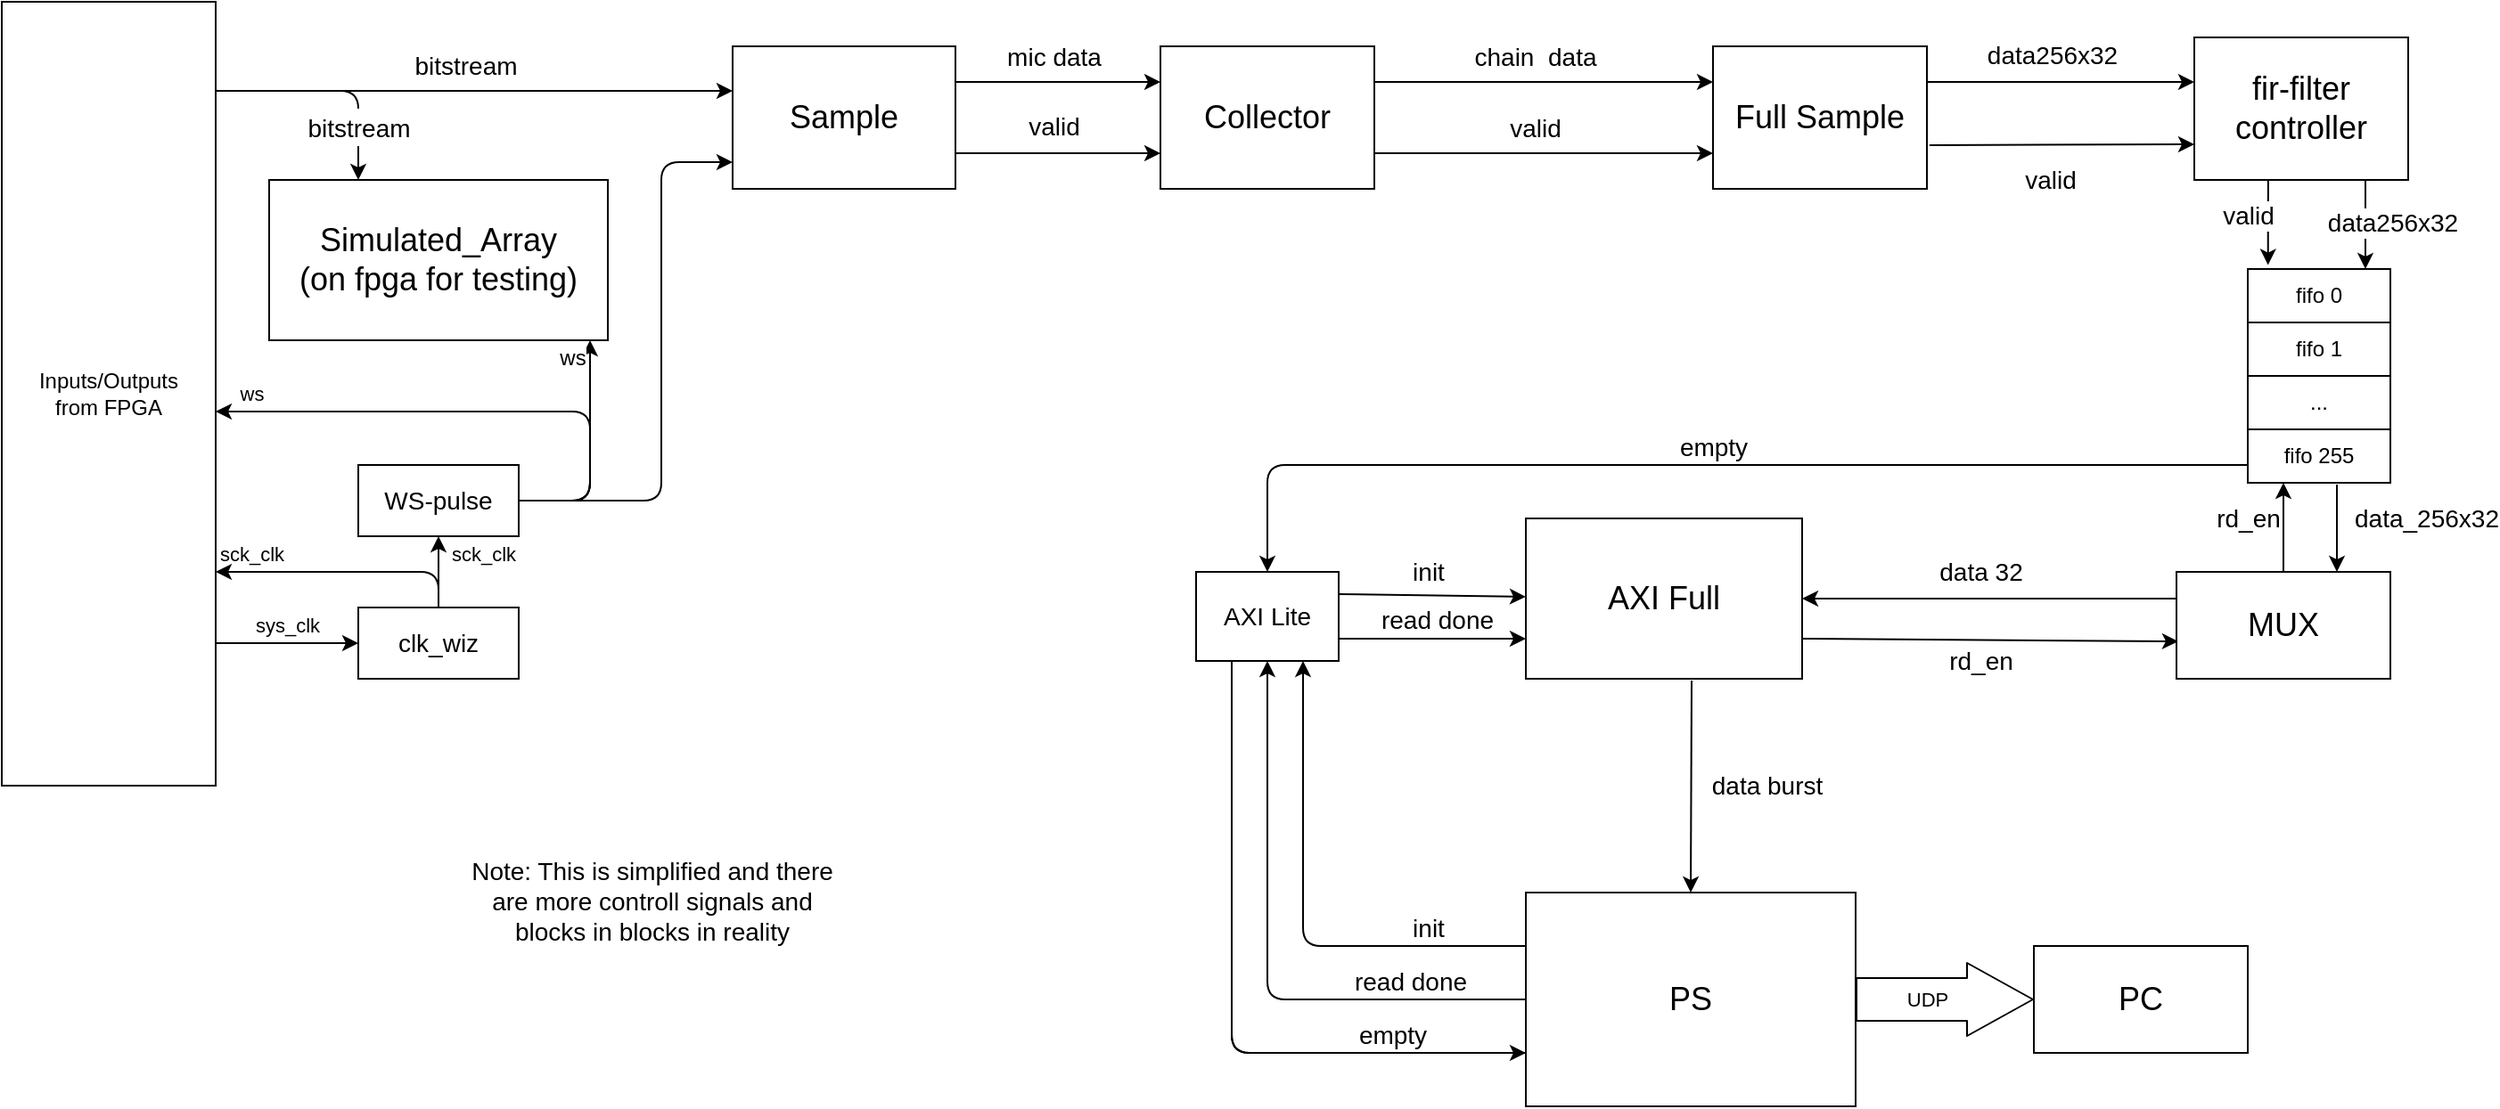 <mxfile>
    <diagram id="rj3nuSdlVzhrPewR49WO" name="Page-1">
        <mxGraphModel dx="1256" dy="1040" grid="1" gridSize="10" guides="1" tooltips="1" connect="1" arrows="1" fold="1" page="1" pageScale="1" pageWidth="827" pageHeight="1169" math="0" shadow="0">
            <root>
                <mxCell id="0"/>
                <mxCell id="1" parent="0"/>
                <mxCell id="17" value="&lt;font style=&quot;font-size: 14px;&quot;&gt;bitstream&lt;/font&gt;" style="edgeStyle=none;html=1;fontSize=18;" parent="1" edge="1">
                    <mxGeometry x="0.538" relative="1" as="geometry">
                        <mxPoint as="offset"/>
                        <mxPoint x="140" y="70" as="sourcePoint"/>
                        <mxPoint x="220" y="120" as="targetPoint"/>
                        <Array as="points">
                            <mxPoint x="220" y="70"/>
                        </Array>
                    </mxGeometry>
                </mxCell>
                <mxCell id="2" value="&lt;font style=&quot;font-size: 18px;&quot;&gt;Simulated_Array&lt;br&gt;(on fpga for testing)&lt;br&gt;&lt;/font&gt;" style="whiteSpace=wrap;html=1;" parent="1" vertex="1">
                    <mxGeometry x="170" y="120" width="190" height="90" as="geometry"/>
                </mxCell>
                <mxCell id="21" value="&lt;font style=&quot;font-size: 14px;&quot;&gt;chain&amp;nbsp; data&lt;/font&gt;" style="edgeStyle=none;html=1;exitX=1;exitY=0.25;exitDx=0;exitDy=0;entryX=0;entryY=0.25;entryDx=0;entryDy=0;fontSize=18;" parent="1" source="3" target="4" edge="1">
                    <mxGeometry x="-0.053" y="15" relative="1" as="geometry">
                        <mxPoint as="offset"/>
                    </mxGeometry>
                </mxCell>
                <mxCell id="22" value="&lt;font style=&quot;font-size: 14px;&quot;&gt;valid&lt;/font&gt;" style="edgeStyle=none;html=1;exitX=1;exitY=0.75;exitDx=0;exitDy=0;entryX=0;entryY=0.75;entryDx=0;entryDy=0;fontSize=18;" parent="1" source="3" target="4" edge="1">
                    <mxGeometry x="-0.053" y="15" relative="1" as="geometry">
                        <mxPoint as="offset"/>
                    </mxGeometry>
                </mxCell>
                <mxCell id="3" value="&lt;font style=&quot;font-size: 18px;&quot;&gt;Collector&lt;/font&gt;" style="whiteSpace=wrap;html=1;" parent="1" vertex="1">
                    <mxGeometry x="670" y="45" width="120" height="80" as="geometry"/>
                </mxCell>
                <mxCell id="41" value="valid" style="edgeStyle=none;html=1;exitX=1.012;exitY=0.693;exitDx=0;exitDy=0;entryX=0;entryY=0.75;entryDx=0;entryDy=0;fontSize=14;startArrow=none;startFill=0;endArrow=classic;endFill=1;exitPerimeter=0;" parent="1" source="4" target="99" edge="1">
                    <mxGeometry x="-0.091" y="-20" relative="1" as="geometry">
                        <mxPoint as="offset"/>
                    </mxGeometry>
                </mxCell>
                <mxCell id="4" value="&lt;font style=&quot;font-size: 18px;&quot;&gt;Full Sample&lt;/font&gt;" style="whiteSpace=wrap;html=1;" parent="1" vertex="1">
                    <mxGeometry x="980" y="45" width="120" height="80" as="geometry"/>
                </mxCell>
                <mxCell id="19" value="&lt;font style=&quot;font-size: 14px;&quot;&gt;mic data&lt;/font&gt;" style="edgeStyle=none;html=1;exitX=1;exitY=0.25;exitDx=0;exitDy=0;entryX=0;entryY=0.25;entryDx=0;entryDy=0;fontSize=18;" parent="1" source="5" target="3" edge="1">
                    <mxGeometry x="-0.043" y="15" relative="1" as="geometry">
                        <mxPoint as="offset"/>
                    </mxGeometry>
                </mxCell>
                <mxCell id="lgiAlKTWV0E-R-t-R4fU-114" value="valid" style="edgeStyle=none;html=1;exitX=1;exitY=0.75;exitDx=0;exitDy=0;entryX=0;entryY=0.75;entryDx=0;entryDy=0;fontSize=14;startArrow=none;startFill=0;endArrow=classic;endFill=1;" parent="1" source="5" target="3" edge="1">
                    <mxGeometry x="-0.043" y="15" relative="1" as="geometry">
                        <mxPoint as="offset"/>
                    </mxGeometry>
                </mxCell>
                <mxCell id="5" value="&lt;font style=&quot;font-size: 18px;&quot;&gt;Sample&lt;/font&gt;" style="whiteSpace=wrap;html=1;" parent="1" vertex="1">
                    <mxGeometry x="430" y="45" width="125" height="80" as="geometry"/>
                </mxCell>
                <mxCell id="44" value="data256x32" style="edgeStyle=none;html=1;entryX=1;entryY=0.25;entryDx=0;entryDy=0;fontSize=14;startArrow=classic;startFill=1;endArrow=none;endFill=0;" parent="1" target="4" edge="1">
                    <mxGeometry x="0.067" y="-15" relative="1" as="geometry">
                        <mxPoint as="offset"/>
                        <mxPoint x="1250" y="65" as="sourcePoint"/>
                    </mxGeometry>
                </mxCell>
                <mxCell id="45" value="data_256x32" style="edgeStyle=none;html=1;exitX=0.75;exitY=0;exitDx=0;exitDy=0;entryX=0.625;entryY=1.033;entryDx=0;entryDy=0;entryPerimeter=0;fontSize=14;startArrow=classic;startFill=1;endArrow=none;endFill=0;" parent="1" source="7" target="15" edge="1">
                    <mxGeometry x="0.224" y="-50" relative="1" as="geometry">
                        <mxPoint as="offset"/>
                    </mxGeometry>
                </mxCell>
                <mxCell id="48" value="rd_en" style="edgeStyle=none;html=1;exitX=0.008;exitY=0.65;exitDx=0;exitDy=0;entryX=1;entryY=0.75;entryDx=0;entryDy=0;fontSize=14;startArrow=classic;startFill=1;endArrow=none;endFill=0;exitPerimeter=0;" parent="1" source="7" target="11" edge="1">
                    <mxGeometry x="0.051" y="12" relative="1" as="geometry">
                        <mxPoint as="offset"/>
                    </mxGeometry>
                </mxCell>
                <mxCell id="7" value="&lt;font style=&quot;font-size: 18px;&quot;&gt;MUX&lt;/font&gt;" style="whiteSpace=wrap;html=1;" parent="1" vertex="1">
                    <mxGeometry x="1240" y="340" width="120" height="60" as="geometry"/>
                </mxCell>
                <mxCell id="lgiAlKTWV0E-R-t-R4fU-121" style="edgeStyle=orthogonalEdgeStyle;html=1;exitX=1;exitY=0.5;exitDx=0;exitDy=0;fontSize=14;startArrow=none;startFill=0;endArrow=none;endFill=0;" parent="1" source="8" edge="1">
                    <mxGeometry relative="1" as="geometry">
                        <mxPoint x="350" y="270" as="targetPoint"/>
                        <Array as="points">
                            <mxPoint x="350" y="300"/>
                            <mxPoint x="350" y="270"/>
                        </Array>
                    </mxGeometry>
                </mxCell>
                <mxCell id="92" value="ws" style="edgeStyle=none;html=1;" parent="1" source="8" edge="1">
                    <mxGeometry x="0.867" y="-10" relative="1" as="geometry">
                        <mxPoint x="140" y="250" as="targetPoint"/>
                        <Array as="points">
                            <mxPoint x="350" y="300"/>
                            <mxPoint x="350" y="250"/>
                        </Array>
                        <mxPoint as="offset"/>
                    </mxGeometry>
                </mxCell>
                <mxCell id="96" style="edgeStyle=none;html=1;fontSize=12;" parent="1" source="8" edge="1">
                    <mxGeometry relative="1" as="geometry">
                        <mxPoint x="430" y="110" as="targetPoint"/>
                        <Array as="points">
                            <mxPoint x="350" y="300"/>
                            <mxPoint x="390" y="300"/>
                            <mxPoint x="390" y="110"/>
                        </Array>
                    </mxGeometry>
                </mxCell>
                <mxCell id="97" value="ws" style="edgeStyle=none;html=1;fontSize=12;" parent="1" source="8" edge="1">
                    <mxGeometry x="0.846" y="10" relative="1" as="geometry">
                        <mxPoint x="350" y="210" as="targetPoint"/>
                        <Array as="points">
                            <mxPoint x="350" y="300"/>
                        </Array>
                        <mxPoint as="offset"/>
                    </mxGeometry>
                </mxCell>
                <mxCell id="8" value="&lt;font style=&quot;font-size: 14px;&quot;&gt;WS-pulse&lt;/font&gt;" style="whiteSpace=wrap;html=1;" parent="1" vertex="1">
                    <mxGeometry x="220" y="280" width="90" height="40" as="geometry"/>
                </mxCell>
                <mxCell id="89" value="sck_clk" style="edgeStyle=none;html=1;" parent="1" source="9" target="8" edge="1">
                    <mxGeometry x="0.5" y="105" relative="1" as="geometry">
                        <mxPoint as="offset"/>
                    </mxGeometry>
                </mxCell>
                <mxCell id="90" style="edgeStyle=none;html=1;" parent="1" source="9" edge="1">
                    <mxGeometry relative="1" as="geometry">
                        <mxPoint x="140.0" y="340" as="targetPoint"/>
                        <Array as="points">
                            <mxPoint x="265" y="340"/>
                        </Array>
                    </mxGeometry>
                </mxCell>
                <mxCell id="93" value="sck_clk" style="edgeLabel;html=1;align=center;verticalAlign=middle;resizable=0;points=[];" parent="90" vertex="1" connectable="0">
                    <mxGeometry x="-0.271" y="3" relative="1" as="geometry">
                        <mxPoint x="58" y="-13" as="offset"/>
                    </mxGeometry>
                </mxCell>
                <mxCell id="9" value="&lt;font style=&quot;font-size: 14px;&quot;&gt;clk_wiz&lt;/font&gt;" style="whiteSpace=wrap;html=1;" parent="1" vertex="1">
                    <mxGeometry x="220" y="360" width="90" height="40" as="geometry"/>
                </mxCell>
                <mxCell id="lgiAlKTWV0E-R-t-R4fU-96" value="init" style="edgeStyle=none;html=1;exitX=1;exitY=0.25;exitDx=0;exitDy=0;fontSize=14;startArrow=none;startFill=0;endArrow=classic;endFill=1;" parent="1" source="10" target="11" edge="1">
                    <mxGeometry x="-0.051" y="13" relative="1" as="geometry">
                        <mxPoint x="870" y="353" as="targetPoint"/>
                        <mxPoint as="offset"/>
                    </mxGeometry>
                </mxCell>
                <mxCell id="lgiAlKTWV0E-R-t-R4fU-97" value="read done" style="edgeStyle=none;html=1;exitX=0;exitY=0.75;exitDx=0;exitDy=0;fontSize=14;startArrow=classic;startFill=1;endArrow=none;endFill=0;entryX=1;entryY=0.75;entryDx=0;entryDy=0;" parent="1" source="11" target="10" edge="1">
                    <mxGeometry x="-0.048" y="-12" relative="1" as="geometry">
                        <mxPoint x="820" y="450" as="targetPoint"/>
                        <mxPoint y="1" as="offset"/>
                    </mxGeometry>
                </mxCell>
                <mxCell id="lgiAlKTWV0E-R-t-R4fU-99" value="init" style="edgeStyle=orthogonalEdgeStyle;html=1;exitX=0.75;exitY=1;exitDx=0;exitDy=0;fontSize=14;startArrow=classic;startFill=1;endArrow=none;endFill=0;entryX=0;entryY=0.25;entryDx=0;entryDy=0;" parent="1" source="10" target="16" edge="1">
                    <mxGeometry x="0.614" y="10" relative="1" as="geometry">
                        <mxPoint x="855" y="550" as="targetPoint"/>
                        <mxPoint as="offset"/>
                    </mxGeometry>
                </mxCell>
                <mxCell id="lgiAlKTWV0E-R-t-R4fU-100" value="read done" style="edgeStyle=orthogonalEdgeStyle;html=1;exitX=0.5;exitY=1;exitDx=0;exitDy=0;fontSize=14;startArrow=classic;startFill=1;endArrow=none;endFill=0;entryX=0;entryY=0.5;entryDx=0;entryDy=0;" parent="1" source="10" target="16" edge="1">
                    <mxGeometry x="0.612" y="10" relative="1" as="geometry">
                        <mxPoint x="855" y="580" as="targetPoint"/>
                        <mxPoint as="offset"/>
                    </mxGeometry>
                </mxCell>
                <mxCell id="lgiAlKTWV0E-R-t-R4fU-101" value="empty" style="edgeStyle=orthogonalEdgeStyle;html=1;exitX=0.25;exitY=1;exitDx=0;exitDy=0;fontSize=14;startArrow=none;startFill=0;endArrow=none;endFill=0;shadow=0;entryX=0;entryY=0.75;entryDx=0;entryDy=0;" parent="1" source="10" target="16" edge="1">
                    <mxGeometry x="0.61" y="10" relative="1" as="geometry">
                        <mxPoint x="855" y="610" as="targetPoint"/>
                        <mxPoint as="offset"/>
                    </mxGeometry>
                </mxCell>
                <mxCell id="84" style="edgeStyle=none;html=1;entryX=0;entryY=0.75;entryDx=0;entryDy=0;exitX=0.25;exitY=1;exitDx=0;exitDy=0;" parent="1" source="10" target="16" edge="1">
                    <mxGeometry relative="1" as="geometry">
                        <Array as="points">
                            <mxPoint x="710" y="610"/>
                        </Array>
                    </mxGeometry>
                </mxCell>
                <mxCell id="10" value="&lt;font style=&quot;font-size: 14px;&quot;&gt;AXI Lite&lt;/font&gt;" style="whiteSpace=wrap;html=1;" parent="1" vertex="1">
                    <mxGeometry x="690" y="340" width="80" height="50" as="geometry"/>
                </mxCell>
                <mxCell id="49" value="data 32" style="edgeStyle=none;html=1;exitX=1;exitY=0.5;exitDx=0;exitDy=0;entryX=0;entryY=0.25;entryDx=0;entryDy=0;fontSize=14;startArrow=classic;startFill=1;endArrow=none;endFill=0;" parent="1" source="11" target="7" edge="1">
                    <mxGeometry x="-0.048" y="15" relative="1" as="geometry">
                        <mxPoint as="offset"/>
                    </mxGeometry>
                </mxCell>
                <mxCell id="lgiAlKTWV0E-R-t-R4fU-109" value="data burst" style="edgeStyle=none;html=1;entryX=0.5;entryY=0;entryDx=0;entryDy=0;fontSize=14;startArrow=none;startFill=0;endArrow=classic;endFill=1;exitX=0.6;exitY=1.011;exitDx=0;exitDy=0;exitPerimeter=0;" parent="1" source="11" target="16" edge="1">
                    <mxGeometry x="-0.011" y="42" relative="1" as="geometry">
                        <mxPoint x="960" y="400" as="sourcePoint"/>
                        <mxPoint as="offset"/>
                    </mxGeometry>
                </mxCell>
                <mxCell id="11" value="&lt;font style=&quot;font-size: 18px;&quot;&gt;AXI Full&lt;/font&gt;" style="whiteSpace=wrap;html=1;" parent="1" vertex="1">
                    <mxGeometry x="875" y="310" width="155" height="90" as="geometry"/>
                </mxCell>
                <mxCell id="47" value="rd_en" style="edgeStyle=none;html=1;exitX=0.25;exitY=1;exitDx=0;exitDy=0;entryX=0.5;entryY=0;entryDx=0;entryDy=0;fontSize=14;startArrow=classic;startFill=1;endArrow=none;endFill=0;" parent="1" source="15" target="7" edge="1">
                    <mxGeometry x="-0.2" y="-20" relative="1" as="geometry">
                        <mxPoint as="offset"/>
                    </mxGeometry>
                </mxCell>
                <mxCell id="54" value="empty" style="edgeStyle=orthogonalEdgeStyle;html=1;fontSize=14;startArrow=classic;startFill=1;endArrow=none;endFill=0;exitX=0.5;exitY=0;exitDx=0;exitDy=0;" parent="1" source="10" edge="1">
                    <mxGeometry x="0.016" y="10" relative="1" as="geometry">
                        <mxPoint x="1280" y="280" as="targetPoint"/>
                        <mxPoint x="1000" y="280" as="sourcePoint"/>
                        <Array as="points">
                            <mxPoint x="730" y="280"/>
                        </Array>
                        <mxPoint as="offset"/>
                    </mxGeometry>
                </mxCell>
                <mxCell id="16" value="&lt;font style=&quot;font-size: 18px;&quot;&gt;PS&lt;/font&gt;" style="whiteSpace=wrap;html=1;" parent="1" vertex="1">
                    <mxGeometry x="875" y="520" width="185" height="120" as="geometry"/>
                </mxCell>
                <mxCell id="lgiAlKTWV0E-R-t-R4fU-88" value="" style="group" parent="1" vertex="1" connectable="0">
                    <mxGeometry x="1280" y="170" width="80" height="120" as="geometry"/>
                </mxCell>
                <mxCell id="6" value="fifo 0" style="whiteSpace=wrap;html=1;" parent="lgiAlKTWV0E-R-t-R4fU-88" vertex="1">
                    <mxGeometry width="80" height="30" as="geometry"/>
                </mxCell>
                <mxCell id="13" value="fifo 1" style="whiteSpace=wrap;html=1;" parent="lgiAlKTWV0E-R-t-R4fU-88" vertex="1">
                    <mxGeometry y="30" width="80" height="30" as="geometry"/>
                </mxCell>
                <mxCell id="14" value="..." style="whiteSpace=wrap;html=1;" parent="lgiAlKTWV0E-R-t-R4fU-88" vertex="1">
                    <mxGeometry y="60" width="80" height="30" as="geometry"/>
                </mxCell>
                <mxCell id="15" value="fifo 255" style="whiteSpace=wrap;html=1;" parent="lgiAlKTWV0E-R-t-R4fU-88" vertex="1">
                    <mxGeometry y="90" width="80" height="30" as="geometry"/>
                </mxCell>
                <mxCell id="85" value="" style="shape=flexArrow;endArrow=classic;html=1;exitX=1;exitY=0.5;exitDx=0;exitDy=0;endWidth=16;endSize=12;width=24;" parent="1" source="16" edge="1">
                    <mxGeometry width="50" height="50" relative="1" as="geometry">
                        <mxPoint x="1210" y="540" as="sourcePoint"/>
                        <mxPoint x="1160" y="580" as="targetPoint"/>
                    </mxGeometry>
                </mxCell>
                <mxCell id="86" value="UDP" style="edgeLabel;html=1;align=center;verticalAlign=middle;resizable=0;points=[];" parent="85" vertex="1" connectable="0">
                    <mxGeometry x="0.233" y="-3" relative="1" as="geometry">
                        <mxPoint x="-22" y="-3" as="offset"/>
                    </mxGeometry>
                </mxCell>
                <mxCell id="87" value="&lt;font style=&quot;font-size: 18px;&quot;&gt;PC&lt;/font&gt;" style="rounded=0;whiteSpace=wrap;html=1;" parent="1" vertex="1">
                    <mxGeometry x="1160" y="550" width="120" height="60" as="geometry"/>
                </mxCell>
                <mxCell id="88" value="sys_clk" style="endArrow=classic;html=1;" parent="1" edge="1">
                    <mxGeometry y="10" width="50" height="50" relative="1" as="geometry">
                        <mxPoint x="140" y="380" as="sourcePoint"/>
                        <mxPoint x="220" y="380" as="targetPoint"/>
                        <mxPoint as="offset"/>
                    </mxGeometry>
                </mxCell>
                <mxCell id="91" value="Inputs/Outputs&lt;br&gt;from FPGA" style="rounded=0;whiteSpace=wrap;html=1;" parent="1" vertex="1">
                    <mxGeometry x="20" y="20" width="120" height="440" as="geometry"/>
                </mxCell>
                <mxCell id="98" value="&lt;font style=&quot;font-size: 14px;&quot;&gt;bitstream&lt;/font&gt;" style="edgeStyle=none;html=1;fontSize=18;" parent="1" edge="1">
                    <mxGeometry x="-0.034" y="15" relative="1" as="geometry">
                        <mxPoint as="offset"/>
                        <mxPoint x="140" y="70" as="sourcePoint"/>
                        <mxPoint x="430" y="70" as="targetPoint"/>
                    </mxGeometry>
                </mxCell>
                <mxCell id="99" value="&lt;font style=&quot;font-size: 18px;&quot;&gt;fir-filter&lt;br&gt;controller&lt;br&gt;&lt;/font&gt;" style="whiteSpace=wrap;html=1;" parent="1" vertex="1">
                    <mxGeometry x="1250" y="40" width="120" height="80" as="geometry"/>
                </mxCell>
                <mxCell id="100" value="valid" style="edgeStyle=none;html=1;exitX=1.012;exitY=0.693;exitDx=0;exitDy=0;fontSize=14;startArrow=none;startFill=0;endArrow=classic;endFill=1;exitPerimeter=0;entryX=0.142;entryY=-0.074;entryDx=0;entryDy=0;entryPerimeter=0;" parent="1" target="6" edge="1">
                    <mxGeometry x="-0.162" y="-11" relative="1" as="geometry">
                        <mxPoint as="offset"/>
                        <mxPoint x="1291.44" y="120.0" as="sourcePoint"/>
                        <mxPoint x="1290" y="170" as="targetPoint"/>
                    </mxGeometry>
                </mxCell>
                <mxCell id="101" value="data256x32" style="edgeStyle=none;html=1;fontSize=14;startArrow=classic;startFill=1;endArrow=none;endFill=0;" parent="1" edge="1">
                    <mxGeometry x="0.067" y="-15" relative="1" as="geometry">
                        <mxPoint as="offset"/>
                        <mxPoint x="1346" y="170" as="sourcePoint"/>
                        <mxPoint x="1346" y="120" as="targetPoint"/>
                    </mxGeometry>
                </mxCell>
                <mxCell id="102" value="&lt;font style=&quot;font-size: 14px;&quot;&gt;Note: This is simplified and there are more controll signals and blocks in blocks in reality&lt;/font&gt;" style="text;html=1;strokeColor=none;fillColor=none;align=center;verticalAlign=middle;whiteSpace=wrap;rounded=0;fontSize=12;" parent="1" vertex="1">
                    <mxGeometry x="280" y="510" width="210" height="30" as="geometry"/>
                </mxCell>
            </root>
        </mxGraphModel>
    </diagram>
</mxfile>
